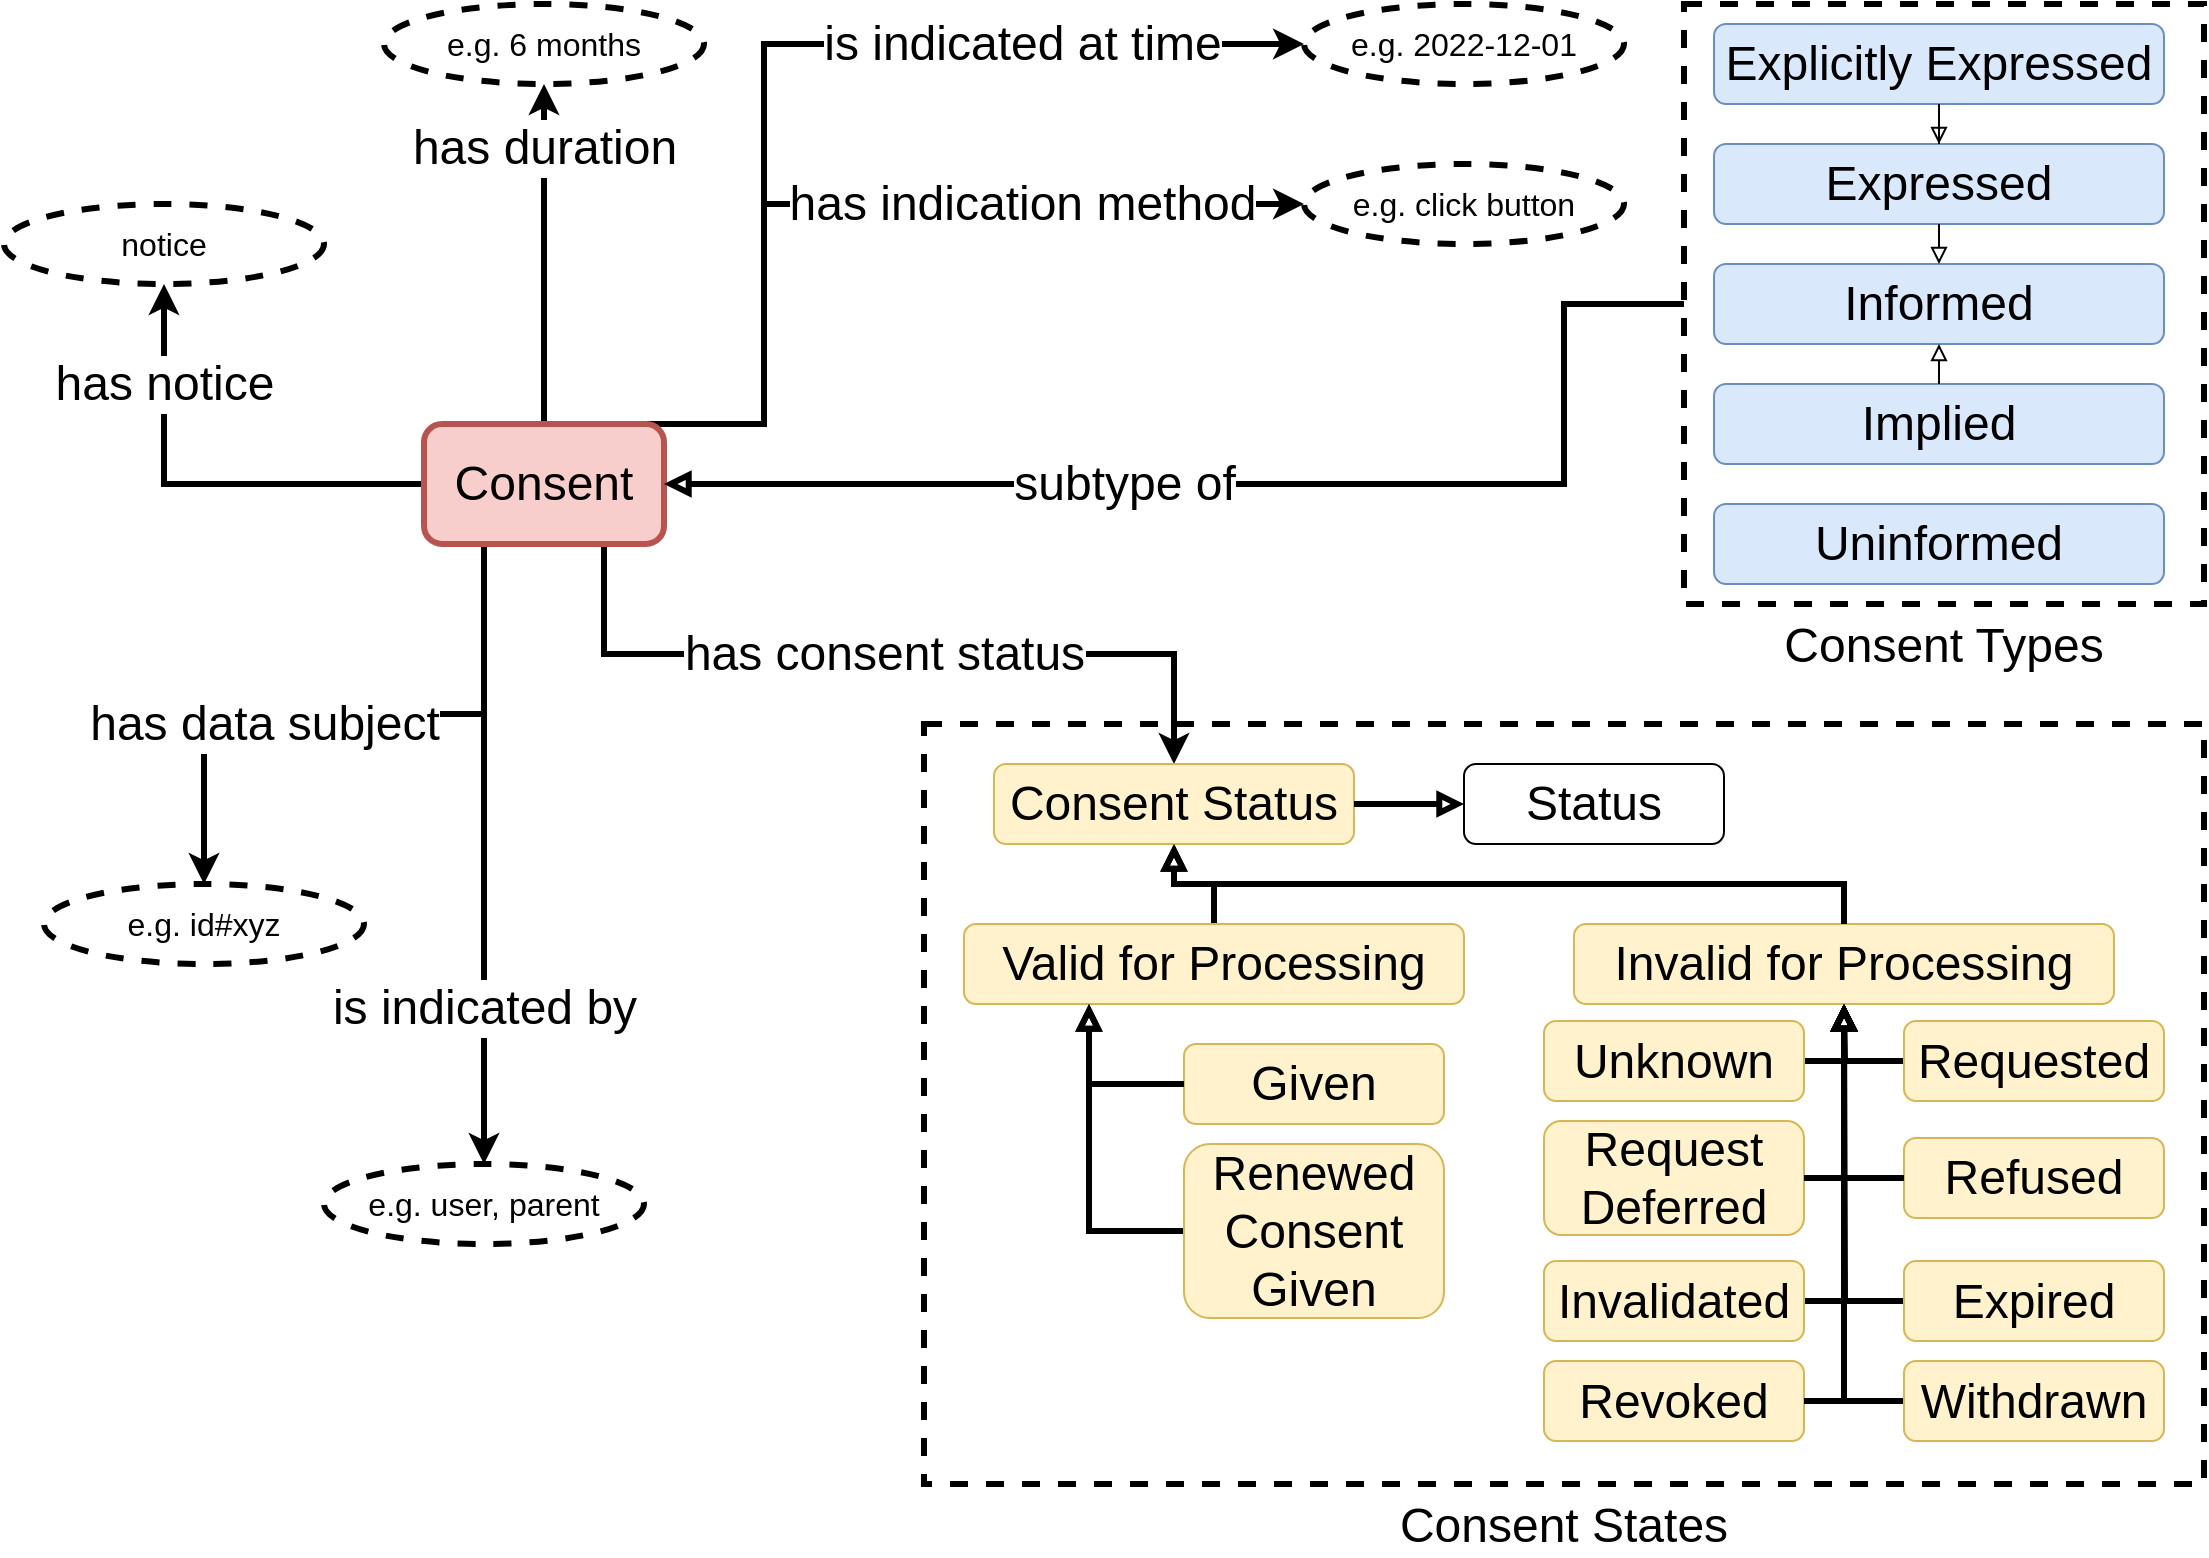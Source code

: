 <mxfile version="20.3.0" type="device"><diagram id="KmZ3pUVNFLGUllOZVXr4" name="Page-1"><mxGraphModel dx="1422" dy="882" grid="1" gridSize="10" guides="1" tooltips="1" connect="1" arrows="1" fold="1" page="1" pageScale="1" pageWidth="1169" pageHeight="827" math="0" shadow="0"><root><mxCell id="0"/><mxCell id="1" parent="0"/><mxCell id="mKp2GS9x9AOSFQHhiq1j-13" value="" style="group" parent="1" vertex="1" connectable="0"><mxGeometry x="860" y="40" width="260" height="300" as="geometry"/></mxCell><mxCell id="mKp2GS9x9AOSFQHhiq1j-12" value="Consent Types" style="rounded=0;whiteSpace=wrap;html=1;strokeWidth=3;fontSize=24;fillColor=none;dashed=1;verticalAlign=top;labelPosition=center;verticalLabelPosition=bottom;align=center;" parent="mKp2GS9x9AOSFQHhiq1j-13" vertex="1"><mxGeometry width="260" height="300" as="geometry"/></mxCell><mxCell id="mKp2GS9x9AOSFQHhiq1j-3" value="Explicitly Expressed" style="rounded=1;whiteSpace=wrap;html=1;strokeWidth=1;fillColor=#dae8fc;strokeColor=#6c8ebf;fontSize=24;" parent="mKp2GS9x9AOSFQHhiq1j-13" vertex="1"><mxGeometry x="15" y="10" width="225" height="40" as="geometry"/></mxCell><mxCell id="mKp2GS9x9AOSFQHhiq1j-4" value="Expressed" style="rounded=1;whiteSpace=wrap;html=1;strokeWidth=1;fillColor=#dae8fc;strokeColor=#6c8ebf;fontSize=24;" parent="mKp2GS9x9AOSFQHhiq1j-13" vertex="1"><mxGeometry x="15" y="70" width="225" height="40" as="geometry"/></mxCell><mxCell id="mKp2GS9x9AOSFQHhiq1j-5" style="edgeStyle=orthogonalEdgeStyle;rounded=0;orthogonalLoop=1;jettySize=auto;html=1;exitX=0.5;exitY=1;exitDx=0;exitDy=0;fontSize=24;endArrow=block;endFill=0;" parent="mKp2GS9x9AOSFQHhiq1j-13" source="mKp2GS9x9AOSFQHhiq1j-3" target="mKp2GS9x9AOSFQHhiq1j-4" edge="1"><mxGeometry relative="1" as="geometry"/></mxCell><mxCell id="mKp2GS9x9AOSFQHhiq1j-6" value="Implied" style="rounded=1;whiteSpace=wrap;html=1;strokeWidth=1;fillColor=#dae8fc;strokeColor=#6c8ebf;fontSize=24;" parent="mKp2GS9x9AOSFQHhiq1j-13" vertex="1"><mxGeometry x="15" y="190" width="225" height="40" as="geometry"/></mxCell><mxCell id="mKp2GS9x9AOSFQHhiq1j-7" value="Informed" style="rounded=1;whiteSpace=wrap;html=1;strokeWidth=1;fillColor=#dae8fc;strokeColor=#6c8ebf;fontSize=24;" parent="mKp2GS9x9AOSFQHhiq1j-13" vertex="1"><mxGeometry x="15" y="130" width="225" height="40" as="geometry"/></mxCell><mxCell id="mKp2GS9x9AOSFQHhiq1j-8" style="edgeStyle=orthogonalEdgeStyle;rounded=0;orthogonalLoop=1;jettySize=auto;html=1;exitX=0.5;exitY=1;exitDx=0;exitDy=0;entryX=0.5;entryY=0;entryDx=0;entryDy=0;fontSize=24;endArrow=block;endFill=0;" parent="mKp2GS9x9AOSFQHhiq1j-13" source="mKp2GS9x9AOSFQHhiq1j-4" target="mKp2GS9x9AOSFQHhiq1j-7" edge="1"><mxGeometry relative="1" as="geometry"/></mxCell><mxCell id="mKp2GS9x9AOSFQHhiq1j-11" style="edgeStyle=orthogonalEdgeStyle;rounded=0;orthogonalLoop=1;jettySize=auto;html=1;exitX=0.5;exitY=0;exitDx=0;exitDy=0;entryX=0.5;entryY=1;entryDx=0;entryDy=0;fontSize=24;endArrow=block;endFill=0;" parent="mKp2GS9x9AOSFQHhiq1j-13" source="mKp2GS9x9AOSFQHhiq1j-6" target="mKp2GS9x9AOSFQHhiq1j-7" edge="1"><mxGeometry relative="1" as="geometry"/></mxCell><mxCell id="mKp2GS9x9AOSFQHhiq1j-10" value="Uninformed" style="rounded=1;whiteSpace=wrap;html=1;strokeWidth=1;fillColor=#dae8fc;strokeColor=#6c8ebf;fontSize=24;" parent="mKp2GS9x9AOSFQHhiq1j-13" vertex="1"><mxGeometry x="15" y="250" width="225" height="40" as="geometry"/></mxCell><mxCell id="mKp2GS9x9AOSFQHhiq1j-28" value="has consent status" style="edgeStyle=orthogonalEdgeStyle;rounded=0;orthogonalLoop=1;jettySize=auto;html=1;exitX=0.75;exitY=1;exitDx=0;exitDy=0;fontSize=24;strokeWidth=3;" parent="1" source="mKp2GS9x9AOSFQHhiq1j-1" target="mKp2GS9x9AOSFQHhiq1j-27" edge="1"><mxGeometry x="-0.013" relative="1" as="geometry"><mxPoint x="150" y="180" as="targetPoint"/><mxPoint as="offset"/></mxGeometry></mxCell><mxCell id="mKp2GS9x9AOSFQHhiq1j-62" value="has indication method" style="edgeStyle=orthogonalEdgeStyle;rounded=0;orthogonalLoop=1;jettySize=auto;html=1;exitX=0.5;exitY=0;exitDx=0;exitDy=0;entryX=0;entryY=0.5;entryDx=0;entryDy=0;fontSize=24;strokeWidth=3;" parent="1" source="mKp2GS9x9AOSFQHhiq1j-1" target="mKp2GS9x9AOSFQHhiq1j-61" edge="1"><mxGeometry x="0.429" relative="1" as="geometry"><Array as="points"><mxPoint x="400" y="250"/><mxPoint x="400" y="140"/></Array><mxPoint x="-1" as="offset"/></mxGeometry></mxCell><mxCell id="mKp2GS9x9AOSFQHhiq1j-65" value="is indicated at time" style="edgeStyle=orthogonalEdgeStyle;rounded=0;orthogonalLoop=1;jettySize=auto;html=1;exitX=0.5;exitY=0;exitDx=0;exitDy=0;entryX=0;entryY=0.5;entryDx=0;entryDy=0;fontSize=24;strokeWidth=3;" parent="1" source="mKp2GS9x9AOSFQHhiq1j-1" target="mKp2GS9x9AOSFQHhiq1j-64" edge="1"><mxGeometry x="0.509" relative="1" as="geometry"><Array as="points"><mxPoint x="400" y="250"/><mxPoint x="400" y="60"/></Array><mxPoint x="-1" as="offset"/></mxGeometry></mxCell><mxCell id="mKp2GS9x9AOSFQHhiq1j-67" value="has notice" style="edgeStyle=orthogonalEdgeStyle;rounded=0;orthogonalLoop=1;jettySize=auto;html=1;exitX=0;exitY=0.5;exitDx=0;exitDy=0;entryX=0.5;entryY=1;entryDx=0;entryDy=0;fontSize=24;strokeWidth=3;" parent="1" source="mKp2GS9x9AOSFQHhiq1j-1" target="mKp2GS9x9AOSFQHhiq1j-66" edge="1"><mxGeometry x="0.565" relative="1" as="geometry"><mxPoint as="offset"/></mxGeometry></mxCell><mxCell id="mKp2GS9x9AOSFQHhiq1j-69" value="has duration" style="edgeStyle=orthogonalEdgeStyle;rounded=0;orthogonalLoop=1;jettySize=auto;html=1;exitX=0.5;exitY=0;exitDx=0;exitDy=0;entryX=0.5;entryY=1;entryDx=0;entryDy=0;fontSize=24;strokeWidth=3;" parent="1" source="mKp2GS9x9AOSFQHhiq1j-1" target="mKp2GS9x9AOSFQHhiq1j-68" edge="1"><mxGeometry x="0.63" relative="1" as="geometry"><mxPoint as="offset"/></mxGeometry></mxCell><mxCell id="mKp2GS9x9AOSFQHhiq1j-71" value="is indicated by" style="edgeStyle=orthogonalEdgeStyle;rounded=0;orthogonalLoop=1;jettySize=auto;html=1;exitX=0.25;exitY=1;exitDx=0;exitDy=0;fontSize=24;strokeWidth=3;" parent="1" source="mKp2GS9x9AOSFQHhiq1j-1" target="mKp2GS9x9AOSFQHhiq1j-70" edge="1"><mxGeometry x="0.5" relative="1" as="geometry"><mxPoint y="-1" as="offset"/></mxGeometry></mxCell><mxCell id="mKp2GS9x9AOSFQHhiq1j-76" value="has data subject" style="edgeStyle=orthogonalEdgeStyle;rounded=0;orthogonalLoop=1;jettySize=auto;html=1;exitX=0.25;exitY=1;exitDx=0;exitDy=0;entryX=0.5;entryY=0;entryDx=0;entryDy=0;fontSize=24;strokeWidth=3;" parent="1" source="mKp2GS9x9AOSFQHhiq1j-1" target="mKp2GS9x9AOSFQHhiq1j-75" edge="1"><mxGeometry x="0.259" y="5" relative="1" as="geometry"><mxPoint as="offset"/></mxGeometry></mxCell><mxCell id="mKp2GS9x9AOSFQHhiq1j-1" value="Consent" style="rounded=1;whiteSpace=wrap;html=1;strokeWidth=3;fillColor=#f8cecc;strokeColor=#b85450;fontSize=24;" parent="1" vertex="1"><mxGeometry x="230" y="250" width="120" height="60" as="geometry"/></mxCell><mxCell id="mKp2GS9x9AOSFQHhiq1j-14" value="subtype of" style="edgeStyle=orthogonalEdgeStyle;rounded=0;orthogonalLoop=1;jettySize=auto;html=1;exitX=0;exitY=0.5;exitDx=0;exitDy=0;entryX=1;entryY=0.5;entryDx=0;entryDy=0;fontSize=24;strokeWidth=3;endArrow=block;endFill=0;" parent="1" source="mKp2GS9x9AOSFQHhiq1j-12" target="mKp2GS9x9AOSFQHhiq1j-1" edge="1"><mxGeometry x="0.233" relative="1" as="geometry"><Array as="points"><mxPoint x="800" y="190"/><mxPoint x="800" y="280"/></Array><mxPoint as="offset"/></mxGeometry></mxCell><mxCell id="mKp2GS9x9AOSFQHhiq1j-50" style="edgeStyle=orthogonalEdgeStyle;rounded=0;orthogonalLoop=1;jettySize=auto;html=1;exitX=0.5;exitY=1;exitDx=0;exitDy=0;fontSize=24;" parent="1" edge="1"><mxGeometry relative="1" as="geometry"><mxPoint x="333.824" y="268.667" as="targetPoint"/></mxGeometry></mxCell><mxCell id="mKp2GS9x9AOSFQHhiq1j-53" style="edgeStyle=orthogonalEdgeStyle;rounded=0;orthogonalLoop=1;jettySize=auto;html=1;exitX=0.5;exitY=1;exitDx=0;exitDy=0;entryX=0.5;entryY=0;entryDx=0;entryDy=0;fontSize=24;" parent="1" edge="1"><mxGeometry relative="1" as="geometry"><mxPoint x="333.846" y="344.667" as="targetPoint"/></mxGeometry></mxCell><mxCell id="mKp2GS9x9AOSFQHhiq1j-57" value="" style="group" parent="1" vertex="1" connectable="0"><mxGeometry x="480" y="400" width="640" height="380" as="geometry"/></mxCell><mxCell id="mKp2GS9x9AOSFQHhiq1j-56" value="Consent States" style="rounded=0;whiteSpace=wrap;html=1;strokeWidth=3;fontSize=24;fillColor=none;dashed=1;verticalAlign=top;labelPosition=center;verticalLabelPosition=bottom;align=center;" parent="mKp2GS9x9AOSFQHhiq1j-57" vertex="1"><mxGeometry width="640" height="380" as="geometry"/></mxCell><mxCell id="mKp2GS9x9AOSFQHhiq1j-16" value="Given" style="rounded=1;whiteSpace=wrap;html=1;strokeWidth=1;fillColor=#fff2cc;strokeColor=#d6b656;fontSize=24;" parent="mKp2GS9x9AOSFQHhiq1j-57" vertex="1"><mxGeometry x="130" y="160" width="130" height="40" as="geometry"/></mxCell><mxCell id="cz7ZJi4g1zhubZp-40qf-1" style="edgeStyle=orthogonalEdgeStyle;rounded=0;orthogonalLoop=1;jettySize=auto;html=1;exitX=0.5;exitY=0;exitDx=0;exitDy=0;entryX=0.5;entryY=1;entryDx=0;entryDy=0;strokeWidth=3;endArrow=block;endFill=0;" edge="1" parent="mKp2GS9x9AOSFQHhiq1j-57" source="mKp2GS9x9AOSFQHhiq1j-22" target="mKp2GS9x9AOSFQHhiq1j-27"><mxGeometry relative="1" as="geometry"/></mxCell><mxCell id="mKp2GS9x9AOSFQHhiq1j-22" value="Valid for Processing" style="rounded=1;whiteSpace=wrap;html=1;strokeWidth=1;fillColor=#fff2cc;strokeColor=#d6b656;fontSize=24;" parent="mKp2GS9x9AOSFQHhiq1j-57" vertex="1"><mxGeometry x="20" y="100" width="250" height="40" as="geometry"/></mxCell><mxCell id="mKp2GS9x9AOSFQHhiq1j-42" style="edgeStyle=orthogonalEdgeStyle;rounded=0;orthogonalLoop=1;jettySize=auto;html=1;exitX=0;exitY=0.5;exitDx=0;exitDy=0;entryX=0.25;entryY=1;entryDx=0;entryDy=0;fontSize=24;strokeWidth=3;endArrow=block;endFill=0;" parent="mKp2GS9x9AOSFQHhiq1j-57" source="mKp2GS9x9AOSFQHhiq1j-16" target="mKp2GS9x9AOSFQHhiq1j-22" edge="1"><mxGeometry relative="1" as="geometry"/></mxCell><mxCell id="mKp2GS9x9AOSFQHhiq1j-44" style="edgeStyle=orthogonalEdgeStyle;rounded=0;orthogonalLoop=1;jettySize=auto;html=1;exitX=0;exitY=0.5;exitDx=0;exitDy=0;entryX=0.25;entryY=1;entryDx=0;entryDy=0;fontSize=24;strokeWidth=3;endArrow=block;endFill=0;" parent="mKp2GS9x9AOSFQHhiq1j-57" source="mKp2GS9x9AOSFQHhiq1j-26" target="mKp2GS9x9AOSFQHhiq1j-22" edge="1"><mxGeometry relative="1" as="geometry"/></mxCell><mxCell id="mKp2GS9x9AOSFQHhiq1j-26" value="Renewed Consent Given" style="rounded=1;whiteSpace=wrap;html=1;strokeWidth=1;fillColor=#fff2cc;strokeColor=#d6b656;fontSize=24;" parent="mKp2GS9x9AOSFQHhiq1j-57" vertex="1"><mxGeometry x="130" y="210" width="130" height="87" as="geometry"/></mxCell><mxCell id="mKp2GS9x9AOSFQHhiq1j-27" value="Consent Status" style="rounded=1;whiteSpace=wrap;html=1;strokeWidth=1;fillColor=#fff2cc;strokeColor=#d6b656;fontSize=24;" parent="mKp2GS9x9AOSFQHhiq1j-57" vertex="1"><mxGeometry x="35" y="20" width="180" height="40" as="geometry"/></mxCell><mxCell id="mKp2GS9x9AOSFQHhiq1j-29" value="Status" style="rounded=1;whiteSpace=wrap;html=1;strokeWidth=1;fontSize=24;" parent="mKp2GS9x9AOSFQHhiq1j-57" vertex="1"><mxGeometry x="270" y="20" width="130" height="40" as="geometry"/></mxCell><mxCell id="mKp2GS9x9AOSFQHhiq1j-30" style="edgeStyle=orthogonalEdgeStyle;rounded=0;orthogonalLoop=1;jettySize=auto;html=1;exitX=1;exitY=0.5;exitDx=0;exitDy=0;entryX=0;entryY=0.5;entryDx=0;entryDy=0;fontSize=24;strokeWidth=3;endArrow=block;endFill=0;" parent="mKp2GS9x9AOSFQHhiq1j-57" source="mKp2GS9x9AOSFQHhiq1j-27" target="mKp2GS9x9AOSFQHhiq1j-29" edge="1"><mxGeometry relative="1" as="geometry"/></mxCell><mxCell id="mKp2GS9x9AOSFQHhiq1j-46" value="" style="group" parent="mKp2GS9x9AOSFQHhiq1j-57" vertex="1" connectable="0"><mxGeometry x="310" y="100" width="310" height="258.5" as="geometry"/></mxCell><mxCell id="cz7ZJi4g1zhubZp-40qf-3" style="edgeStyle=orthogonalEdgeStyle;rounded=0;orthogonalLoop=1;jettySize=auto;html=1;exitX=0;exitY=0.5;exitDx=0;exitDy=0;entryX=0.5;entryY=1;entryDx=0;entryDy=0;strokeWidth=3;endArrow=block;endFill=0;" edge="1" parent="mKp2GS9x9AOSFQHhiq1j-46" source="mKp2GS9x9AOSFQHhiq1j-15" target="mKp2GS9x9AOSFQHhiq1j-23"><mxGeometry relative="1" as="geometry"/></mxCell><mxCell id="mKp2GS9x9AOSFQHhiq1j-15" value="Expired" style="rounded=1;whiteSpace=wrap;html=1;strokeWidth=1;fillColor=#fff2cc;strokeColor=#d6b656;fontSize=24;" parent="mKp2GS9x9AOSFQHhiq1j-46" vertex="1"><mxGeometry x="180" y="168.5" width="130" height="40" as="geometry"/></mxCell><mxCell id="mKp2GS9x9AOSFQHhiq1j-38" style="edgeStyle=orthogonalEdgeStyle;rounded=0;orthogonalLoop=1;jettySize=auto;html=1;exitX=1;exitY=0.5;exitDx=0;exitDy=0;fontSize=24;strokeWidth=3;endArrow=block;endFill=0;" parent="mKp2GS9x9AOSFQHhiq1j-46" source="mKp2GS9x9AOSFQHhiq1j-17" edge="1"><mxGeometry relative="1" as="geometry"><mxPoint x="150" y="40" as="targetPoint"/></mxGeometry></mxCell><mxCell id="mKp2GS9x9AOSFQHhiq1j-17" value="Invalidated" style="rounded=1;whiteSpace=wrap;html=1;strokeWidth=1;fillColor=#fff2cc;strokeColor=#d6b656;fontSize=24;" parent="mKp2GS9x9AOSFQHhiq1j-46" vertex="1"><mxGeometry y="168.5" width="130" height="40" as="geometry"/></mxCell><mxCell id="mKp2GS9x9AOSFQHhiq1j-18" value="Refused" style="rounded=1;whiteSpace=wrap;html=1;strokeWidth=1;fillColor=#fff2cc;strokeColor=#d6b656;fontSize=24;" parent="mKp2GS9x9AOSFQHhiq1j-46" vertex="1"><mxGeometry x="180" y="107" width="130" height="40" as="geometry"/></mxCell><mxCell id="mKp2GS9x9AOSFQHhiq1j-19" value="Request Deferred" style="rounded=1;whiteSpace=wrap;html=1;strokeWidth=1;fillColor=#fff2cc;strokeColor=#d6b656;fontSize=24;" parent="mKp2GS9x9AOSFQHhiq1j-46" vertex="1"><mxGeometry y="98.5" width="130" height="57" as="geometry"/></mxCell><mxCell id="mKp2GS9x9AOSFQHhiq1j-35" style="edgeStyle=orthogonalEdgeStyle;rounded=0;orthogonalLoop=1;jettySize=auto;html=1;exitX=0;exitY=0.5;exitDx=0;exitDy=0;fontSize=24;strokeWidth=3;endArrow=block;endFill=0;" parent="mKp2GS9x9AOSFQHhiq1j-46" source="mKp2GS9x9AOSFQHhiq1j-20" edge="1"><mxGeometry relative="1" as="geometry"><mxPoint x="150" y="40" as="targetPoint"/></mxGeometry></mxCell><mxCell id="mKp2GS9x9AOSFQHhiq1j-20" value="Requested" style="rounded=1;whiteSpace=wrap;html=1;strokeWidth=1;fillColor=#fff2cc;strokeColor=#d6b656;fontSize=24;" parent="mKp2GS9x9AOSFQHhiq1j-46" vertex="1"><mxGeometry x="180" y="48.5" width="130" height="40" as="geometry"/></mxCell><mxCell id="mKp2GS9x9AOSFQHhiq1j-21" value="Revoked" style="rounded=1;whiteSpace=wrap;html=1;strokeWidth=1;fillColor=#fff2cc;strokeColor=#d6b656;fontSize=24;" parent="mKp2GS9x9AOSFQHhiq1j-46" vertex="1"><mxGeometry y="218.5" width="130" height="40" as="geometry"/></mxCell><mxCell id="mKp2GS9x9AOSFQHhiq1j-23" value="Invalid for Processing" style="rounded=1;whiteSpace=wrap;html=1;strokeWidth=1;fillColor=#fff2cc;strokeColor=#d6b656;fontSize=24;" parent="mKp2GS9x9AOSFQHhiq1j-46" vertex="1"><mxGeometry x="15" width="270" height="40" as="geometry"/></mxCell><mxCell id="mKp2GS9x9AOSFQHhiq1j-36" style="edgeStyle=orthogonalEdgeStyle;rounded=0;orthogonalLoop=1;jettySize=auto;html=1;exitX=0;exitY=0.5;exitDx=0;exitDy=0;fontSize=24;strokeWidth=3;endArrow=block;endFill=0;" parent="mKp2GS9x9AOSFQHhiq1j-46" source="mKp2GS9x9AOSFQHhiq1j-18" target="mKp2GS9x9AOSFQHhiq1j-23" edge="1"><mxGeometry relative="1" as="geometry"/></mxCell><mxCell id="mKp2GS9x9AOSFQHhiq1j-34" style="edgeStyle=orthogonalEdgeStyle;rounded=0;orthogonalLoop=1;jettySize=auto;html=1;exitX=1;exitY=0.5;exitDx=0;exitDy=0;entryX=0.5;entryY=1;entryDx=0;entryDy=0;fontSize=24;strokeWidth=3;endArrow=block;endFill=0;" parent="mKp2GS9x9AOSFQHhiq1j-46" source="mKp2GS9x9AOSFQHhiq1j-19" target="mKp2GS9x9AOSFQHhiq1j-23" edge="1"><mxGeometry relative="1" as="geometry"/></mxCell><mxCell id="mKp2GS9x9AOSFQHhiq1j-39" style="edgeStyle=orthogonalEdgeStyle;rounded=0;orthogonalLoop=1;jettySize=auto;html=1;exitX=1;exitY=0.5;exitDx=0;exitDy=0;entryX=0.5;entryY=1;entryDx=0;entryDy=0;fontSize=24;strokeWidth=3;endArrow=block;endFill=0;" parent="mKp2GS9x9AOSFQHhiq1j-46" source="mKp2GS9x9AOSFQHhiq1j-21" target="mKp2GS9x9AOSFQHhiq1j-23" edge="1"><mxGeometry relative="1" as="geometry"/></mxCell><mxCell id="mKp2GS9x9AOSFQHhiq1j-33" style="edgeStyle=orthogonalEdgeStyle;rounded=0;orthogonalLoop=1;jettySize=auto;html=1;exitX=1;exitY=0.5;exitDx=0;exitDy=0;entryX=0.5;entryY=1;entryDx=0;entryDy=0;fontSize=24;strokeWidth=3;endArrow=block;endFill=0;" parent="mKp2GS9x9AOSFQHhiq1j-46" source="mKp2GS9x9AOSFQHhiq1j-24" target="mKp2GS9x9AOSFQHhiq1j-23" edge="1"><mxGeometry relative="1" as="geometry"/></mxCell><mxCell id="mKp2GS9x9AOSFQHhiq1j-24" value="Unknown" style="rounded=1;whiteSpace=wrap;html=1;strokeWidth=1;fillColor=#fff2cc;strokeColor=#d6b656;fontSize=24;" parent="mKp2GS9x9AOSFQHhiq1j-46" vertex="1"><mxGeometry y="48.5" width="130" height="40" as="geometry"/></mxCell><mxCell id="mKp2GS9x9AOSFQHhiq1j-45" style="edgeStyle=orthogonalEdgeStyle;rounded=0;orthogonalLoop=1;jettySize=auto;html=1;exitX=0;exitY=0.5;exitDx=0;exitDy=0;entryX=0.5;entryY=1;entryDx=0;entryDy=0;fontSize=24;strokeWidth=3;endArrow=block;endFill=0;" parent="mKp2GS9x9AOSFQHhiq1j-46" source="mKp2GS9x9AOSFQHhiq1j-25" target="mKp2GS9x9AOSFQHhiq1j-23" edge="1"><mxGeometry relative="1" as="geometry"/></mxCell><mxCell id="mKp2GS9x9AOSFQHhiq1j-25" value="Withdrawn" style="rounded=1;whiteSpace=wrap;html=1;strokeWidth=1;fillColor=#fff2cc;strokeColor=#d6b656;fontSize=24;" parent="mKp2GS9x9AOSFQHhiq1j-46" vertex="1"><mxGeometry x="180" y="218.5" width="130" height="40" as="geometry"/></mxCell><mxCell id="cz7ZJi4g1zhubZp-40qf-2" style="edgeStyle=orthogonalEdgeStyle;rounded=0;orthogonalLoop=1;jettySize=auto;html=1;exitX=0.5;exitY=0;exitDx=0;exitDy=0;entryX=0.5;entryY=1;entryDx=0;entryDy=0;strokeWidth=3;endArrow=block;endFill=0;" edge="1" parent="mKp2GS9x9AOSFQHhiq1j-57" source="mKp2GS9x9AOSFQHhiq1j-23" target="mKp2GS9x9AOSFQHhiq1j-27"><mxGeometry relative="1" as="geometry"/></mxCell><mxCell id="mKp2GS9x9AOSFQHhiq1j-54" style="edgeStyle=orthogonalEdgeStyle;rounded=0;orthogonalLoop=1;jettySize=auto;html=1;exitX=0.5;exitY=0;exitDx=0;exitDy=0;entryX=0.5;entryY=1;entryDx=0;entryDy=0;fontSize=24;" parent="1" edge="1"><mxGeometry relative="1" as="geometry"><mxPoint x="333.846" y="420.667" as="sourcePoint"/></mxGeometry></mxCell><mxCell id="mKp2GS9x9AOSFQHhiq1j-61" value="e.g. click button" style="ellipse;whiteSpace=wrap;html=1;dashed=1;strokeWidth=3;fontSize=16;fillColor=none;" parent="1" vertex="1"><mxGeometry x="670" y="120" width="160" height="40" as="geometry"/></mxCell><mxCell id="mKp2GS9x9AOSFQHhiq1j-64" value="e.g. 2022-12-01" style="ellipse;whiteSpace=wrap;html=1;dashed=1;strokeWidth=3;fontSize=16;fillColor=none;" parent="1" vertex="1"><mxGeometry x="670" y="40" width="160" height="40" as="geometry"/></mxCell><mxCell id="mKp2GS9x9AOSFQHhiq1j-66" value="notice" style="ellipse;whiteSpace=wrap;html=1;dashed=1;strokeWidth=3;fontSize=16;fillColor=none;" parent="1" vertex="1"><mxGeometry x="20" y="140" width="160" height="40" as="geometry"/></mxCell><mxCell id="mKp2GS9x9AOSFQHhiq1j-68" value="e.g. 6 months" style="ellipse;whiteSpace=wrap;html=1;dashed=1;strokeWidth=3;fontSize=16;fillColor=none;" parent="1" vertex="1"><mxGeometry x="210" y="40" width="160" height="40" as="geometry"/></mxCell><mxCell id="mKp2GS9x9AOSFQHhiq1j-70" value="e.g. user, parent" style="ellipse;whiteSpace=wrap;html=1;dashed=1;strokeWidth=3;fontSize=16;fillColor=none;" parent="1" vertex="1"><mxGeometry x="180" y="620" width="160" height="40" as="geometry"/></mxCell><mxCell id="mKp2GS9x9AOSFQHhiq1j-75" value="e.g. id#xyz" style="ellipse;whiteSpace=wrap;html=1;dashed=1;strokeWidth=3;fontSize=16;fillColor=none;" parent="1" vertex="1"><mxGeometry x="40" y="480" width="160" height="40" as="geometry"/></mxCell></root></mxGraphModel></diagram></mxfile>